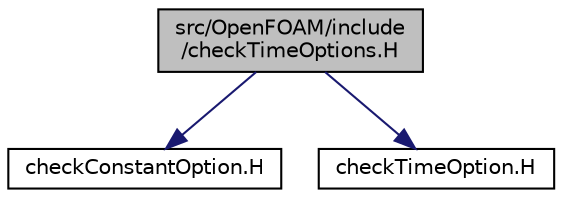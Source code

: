 digraph "src/OpenFOAM/include/checkTimeOptions.H"
{
  bgcolor="transparent";
  edge [fontname="Helvetica",fontsize="10",labelfontname="Helvetica",labelfontsize="10"];
  node [fontname="Helvetica",fontsize="10",shape=record];
  Node1 [label="src/OpenFOAM/include\l/checkTimeOptions.H",height=0.2,width=0.4,color="black", fillcolor="grey75", style="filled", fontcolor="black"];
  Node1 -> Node2 [color="midnightblue",fontsize="10",style="solid",fontname="Helvetica"];
  Node2 [label="checkConstantOption.H",height=0.2,width=0.4,color="black",URL="$a08200.html"];
  Node1 -> Node3 [color="midnightblue",fontsize="10",style="solid",fontname="Helvetica"];
  Node3 [label="checkTimeOption.H",height=0.2,width=0.4,color="black",URL="$a08201.html"];
}
